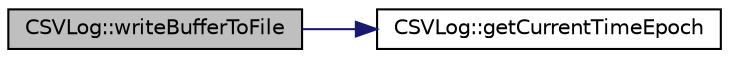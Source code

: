 digraph "CSVLog::writeBufferToFile"
{
 // LATEX_PDF_SIZE
  edge [fontname="Helvetica",fontsize="10",labelfontname="Helvetica",labelfontsize="10"];
  node [fontname="Helvetica",fontsize="10",shape=record];
  rankdir="LR";
  Node1 [label="CSVLog::writeBufferToFile",height=0.2,width=0.4,color="black", fillcolor="grey75", style="filled", fontcolor="black",tooltip="writes content of buffer to file"];
  Node1 -> Node2 [color="midnightblue",fontsize="10",style="solid",fontname="Helvetica"];
  Node2 [label="CSVLog::getCurrentTimeEpoch",height=0.2,width=0.4,color="black", fillcolor="white", style="filled",URL="$classCSVLog.html#ad6cab441e362a65b4c60aaf223811b42",tooltip="get epoch as string"];
}
